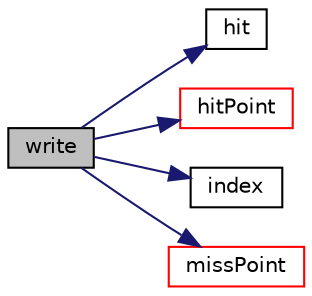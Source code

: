 digraph "write"
{
  bgcolor="transparent";
  edge [fontname="Helvetica",fontsize="10",labelfontname="Helvetica",labelfontsize="10"];
  node [fontname="Helvetica",fontsize="10",shape=record];
  rankdir="LR";
  Node1 [label="write",height=0.2,width=0.4,color="black", fillcolor="grey75", style="filled", fontcolor="black"];
  Node1 -> Node2 [color="midnightblue",fontsize="10",style="solid",fontname="Helvetica"];
  Node2 [label="hit",height=0.2,width=0.4,color="black",URL="$a01929.html#ad963d38a624b8bf8b37c210109dba03c",tooltip="Is there a hit. "];
  Node1 -> Node3 [color="midnightblue",fontsize="10",style="solid",fontname="Helvetica"];
  Node3 [label="hitPoint",height=0.2,width=0.4,color="red",URL="$a01929.html#a0c448cd4b96e9ea9ba38c62c019a8bce",tooltip="Return hit point. "];
  Node1 -> Node4 [color="midnightblue",fontsize="10",style="solid",fontname="Helvetica"];
  Node4 [label="index",height=0.2,width=0.4,color="black",URL="$a01929.html#a7d1e8acadb27bd2b4e61457d47b71b6f",tooltip="Return index. "];
  Node1 -> Node5 [color="midnightblue",fontsize="10",style="solid",fontname="Helvetica"];
  Node5 [label="missPoint",height=0.2,width=0.4,color="red",URL="$a01929.html#afd573313da8eac9d8e6c3064ba18ea8f",tooltip="Return miss point. "];
}
